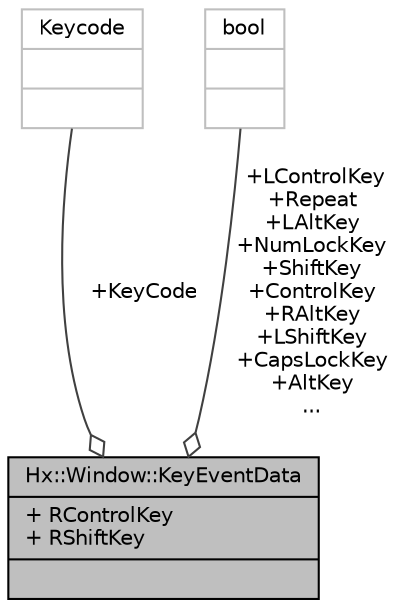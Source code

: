 digraph "Hx::Window::KeyEventData"
{
  edge [fontname="Helvetica",fontsize="10",labelfontname="Helvetica",labelfontsize="10"];
  node [fontname="Helvetica",fontsize="10",shape=record];
  Node1 [label="{Hx::Window::KeyEventData\n|+ RControlKey\l+ RShiftKey\l|}",height=0.2,width=0.4,color="black", fillcolor="grey75", style="filled", fontcolor="black"];
  Node2 -> Node1 [color="grey25",fontsize="10",style="solid",label=" +KeyCode" ,arrowhead="odiamond",fontname="Helvetica"];
  Node2 [label="{Keycode\n||}",height=0.2,width=0.4,color="grey75", fillcolor="white", style="filled"];
  Node3 -> Node1 [color="grey25",fontsize="10",style="solid",label=" +LControlKey\n+Repeat\n+LAltKey\n+NumLockKey\n+ShiftKey\n+ControlKey\n+RAltKey\n+LShiftKey\n+CapsLockKey\n+AltKey\n..." ,arrowhead="odiamond",fontname="Helvetica"];
  Node3 [label="{bool\n||}",height=0.2,width=0.4,color="grey75", fillcolor="white", style="filled"];
}
